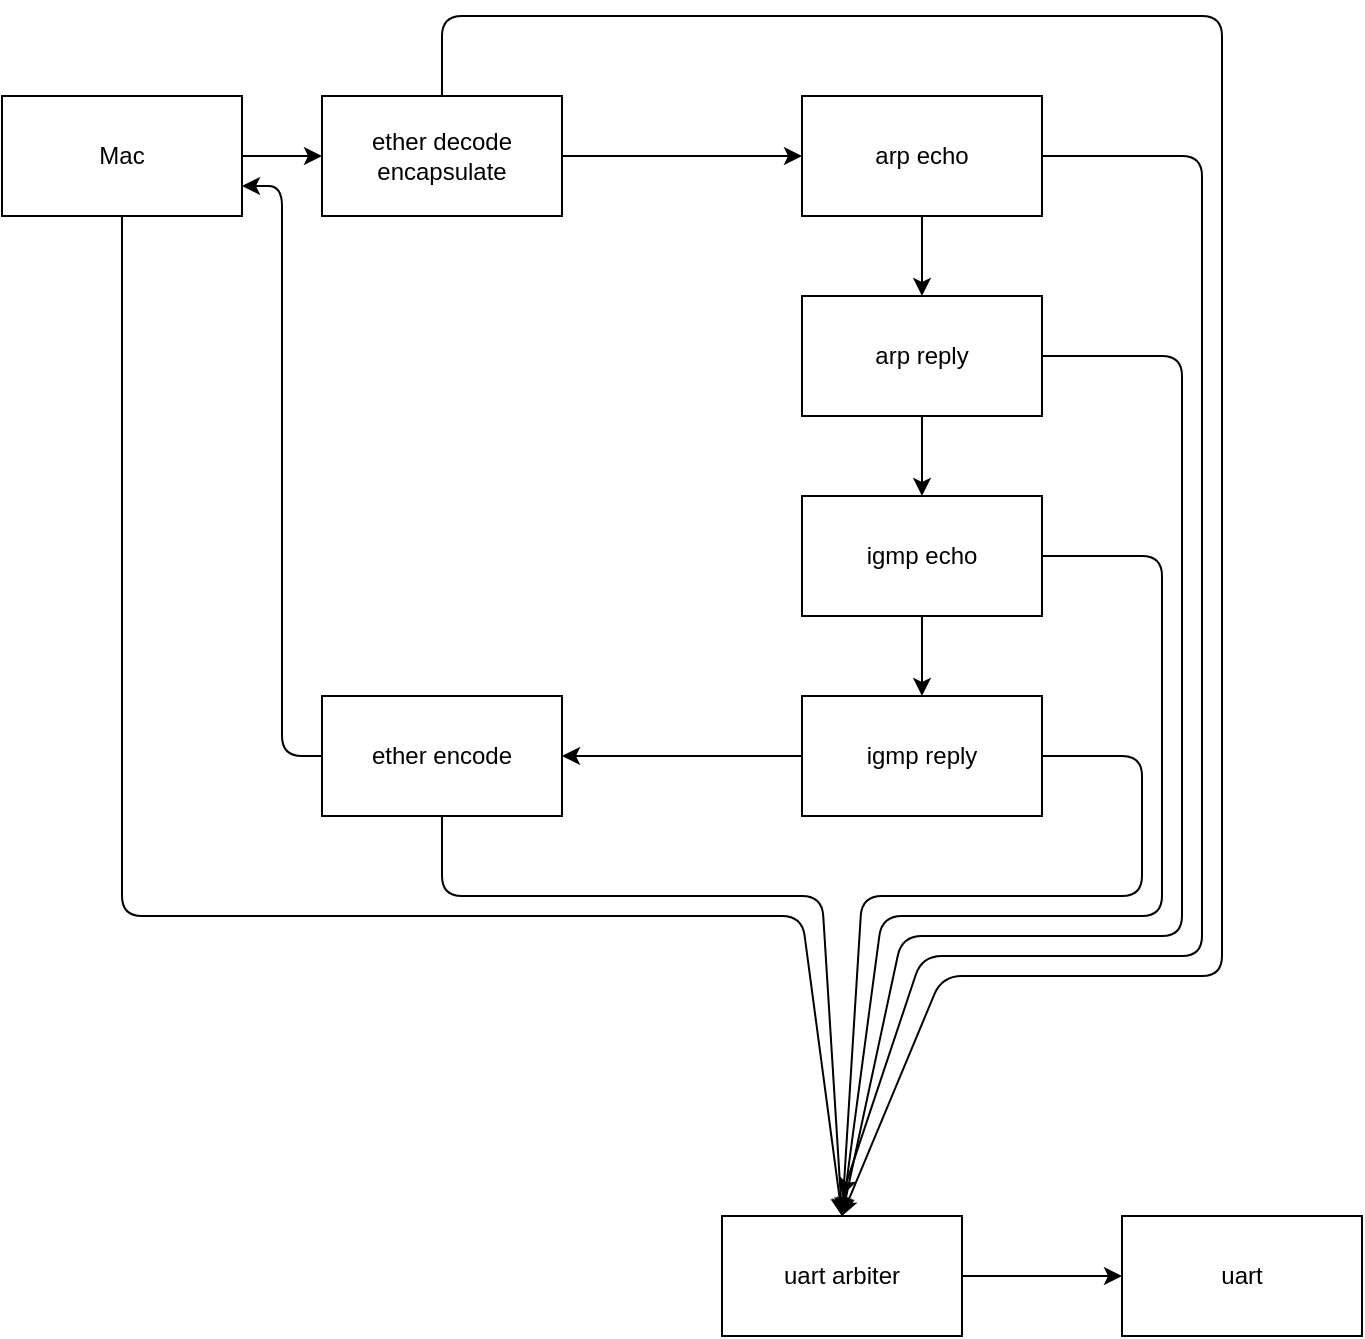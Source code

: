 <mxfile>
    <diagram id="7uTdIvFwEJhW9IrpPe9T" name="Page-1">
        <mxGraphModel dx="1680" dy="981" grid="1" gridSize="10" guides="1" tooltips="1" connect="1" arrows="1" fold="1" page="1" pageScale="1" pageWidth="850" pageHeight="1100" math="0" shadow="0">
            <root>
                <mxCell id="0"/>
                <mxCell id="1" parent="0"/>
                <mxCell id="9" style="edgeStyle=none;html=1;exitX=1;exitY=0.5;exitDx=0;exitDy=0;entryX=0;entryY=0.5;entryDx=0;entryDy=0;" edge="1" parent="1" source="2" target="4">
                    <mxGeometry relative="1" as="geometry"/>
                </mxCell>
                <mxCell id="21" style="edgeStyle=none;html=1;exitX=0.5;exitY=1;exitDx=0;exitDy=0;" edge="1" parent="1" source="2">
                    <mxGeometry relative="1" as="geometry">
                        <mxPoint x="460" y="680" as="targetPoint"/>
                        <Array as="points">
                            <mxPoint x="100" y="530"/>
                            <mxPoint x="440" y="530"/>
                        </Array>
                    </mxGeometry>
                </mxCell>
                <mxCell id="2" value="Mac" style="rounded=0;whiteSpace=wrap;html=1;" vertex="1" parent="1">
                    <mxGeometry x="40" y="120" width="120" height="60" as="geometry"/>
                </mxCell>
                <mxCell id="20" style="edgeStyle=none;html=1;exitX=1;exitY=0.5;exitDx=0;exitDy=0;entryX=0.5;entryY=0;entryDx=0;entryDy=0;" edge="1" parent="1" source="3" target="7">
                    <mxGeometry relative="1" as="geometry">
                        <Array as="points">
                            <mxPoint x="630" y="250"/>
                            <mxPoint x="630" y="540"/>
                            <mxPoint x="490" y="540"/>
                        </Array>
                    </mxGeometry>
                </mxCell>
                <mxCell id="28" value="" style="edgeStyle=none;html=1;" edge="1" parent="1" source="3" target="25">
                    <mxGeometry relative="1" as="geometry"/>
                </mxCell>
                <mxCell id="3" value="arp reply" style="rounded=0;whiteSpace=wrap;html=1;" vertex="1" parent="1">
                    <mxGeometry x="440" y="220" width="120" height="60" as="geometry"/>
                </mxCell>
                <mxCell id="10" style="edgeStyle=none;html=1;entryX=0;entryY=0.5;entryDx=0;entryDy=0;exitX=1;exitY=0.5;exitDx=0;exitDy=0;" edge="1" parent="1" source="4" target="23">
                    <mxGeometry relative="1" as="geometry">
                        <mxPoint x="380" y="200" as="sourcePoint"/>
                    </mxGeometry>
                </mxCell>
                <mxCell id="17" style="edgeStyle=none;html=1;exitX=0.5;exitY=0;exitDx=0;exitDy=0;entryX=0.5;entryY=0;entryDx=0;entryDy=0;" edge="1" parent="1" source="4" target="7">
                    <mxGeometry relative="1" as="geometry">
                        <Array as="points">
                            <mxPoint x="260" y="80"/>
                            <mxPoint x="650" y="80"/>
                            <mxPoint x="650" y="560"/>
                            <mxPoint x="510" y="560"/>
                        </Array>
                    </mxGeometry>
                </mxCell>
                <mxCell id="4" value="ether decode&lt;br&gt;encapsulate" style="rounded=0;whiteSpace=wrap;html=1;" vertex="1" parent="1">
                    <mxGeometry x="200" y="120" width="120" height="60" as="geometry"/>
                </mxCell>
                <mxCell id="15" style="edgeStyle=none;html=1;exitX=0;exitY=0.5;exitDx=0;exitDy=0;entryX=1;entryY=0.5;entryDx=0;entryDy=0;" edge="1" parent="1" source="5" target="12">
                    <mxGeometry relative="1" as="geometry"/>
                </mxCell>
                <mxCell id="19" style="edgeStyle=none;html=1;exitX=1;exitY=0.5;exitDx=0;exitDy=0;" edge="1" parent="1" source="5">
                    <mxGeometry relative="1" as="geometry">
                        <mxPoint x="460" y="680" as="targetPoint"/>
                        <Array as="points">
                            <mxPoint x="610" y="450"/>
                            <mxPoint x="610" y="520"/>
                            <mxPoint x="470" y="520"/>
                        </Array>
                    </mxGeometry>
                </mxCell>
                <mxCell id="5" value="igmp reply" style="rounded=0;whiteSpace=wrap;html=1;" vertex="1" parent="1">
                    <mxGeometry x="440" y="420" width="120" height="60" as="geometry"/>
                </mxCell>
                <mxCell id="6" value="uart" style="rounded=0;whiteSpace=wrap;html=1;" vertex="1" parent="1">
                    <mxGeometry x="600" y="680" width="120" height="60" as="geometry"/>
                </mxCell>
                <mxCell id="8" style="edgeStyle=none;html=1;exitX=1;exitY=0.5;exitDx=0;exitDy=0;entryX=0;entryY=0.5;entryDx=0;entryDy=0;" edge="1" parent="1" source="7" target="6">
                    <mxGeometry relative="1" as="geometry"/>
                </mxCell>
                <mxCell id="7" value="uart arbiter" style="rounded=0;whiteSpace=wrap;html=1;" vertex="1" parent="1">
                    <mxGeometry x="400" y="680" width="120" height="60" as="geometry"/>
                </mxCell>
                <mxCell id="13" style="edgeStyle=none;html=1;exitX=0;exitY=0.5;exitDx=0;exitDy=0;entryX=1;entryY=0.75;entryDx=0;entryDy=0;" edge="1" parent="1" source="12" target="2">
                    <mxGeometry relative="1" as="geometry">
                        <Array as="points">
                            <mxPoint x="180" y="450"/>
                            <mxPoint x="180" y="165"/>
                        </Array>
                    </mxGeometry>
                </mxCell>
                <mxCell id="18" style="edgeStyle=none;html=1;exitX=0.5;exitY=1;exitDx=0;exitDy=0;" edge="1" parent="1" source="12">
                    <mxGeometry relative="1" as="geometry">
                        <mxPoint x="460" y="680" as="targetPoint"/>
                        <Array as="points">
                            <mxPoint x="260" y="520"/>
                            <mxPoint x="450" y="520"/>
                        </Array>
                    </mxGeometry>
                </mxCell>
                <mxCell id="12" value="ether encode" style="rounded=0;whiteSpace=wrap;html=1;" vertex="1" parent="1">
                    <mxGeometry x="200" y="420" width="120" height="60" as="geometry"/>
                </mxCell>
                <mxCell id="24" style="edgeStyle=none;html=1;exitX=0.5;exitY=1;exitDx=0;exitDy=0;entryX=0.5;entryY=0;entryDx=0;entryDy=0;" edge="1" parent="1" source="23" target="3">
                    <mxGeometry relative="1" as="geometry"/>
                </mxCell>
                <mxCell id="30" style="edgeStyle=none;html=1;exitX=1;exitY=0.5;exitDx=0;exitDy=0;" edge="1" parent="1" source="23">
                    <mxGeometry relative="1" as="geometry">
                        <mxPoint x="460" y="670" as="targetPoint"/>
                        <Array as="points">
                            <mxPoint x="640" y="150"/>
                            <mxPoint x="640" y="550"/>
                            <mxPoint x="500" y="550"/>
                        </Array>
                    </mxGeometry>
                </mxCell>
                <mxCell id="23" value="arp echo" style="rounded=0;whiteSpace=wrap;html=1;" vertex="1" parent="1">
                    <mxGeometry x="440" y="120" width="120" height="60" as="geometry"/>
                </mxCell>
                <mxCell id="29" value="" style="edgeStyle=none;html=1;" edge="1" parent="1" source="25" target="5">
                    <mxGeometry relative="1" as="geometry"/>
                </mxCell>
                <mxCell id="31" style="edgeStyle=none;html=1;exitX=1;exitY=0.5;exitDx=0;exitDy=0;" edge="1" parent="1" source="25">
                    <mxGeometry relative="1" as="geometry">
                        <mxPoint x="460" y="680" as="targetPoint"/>
                        <Array as="points">
                            <mxPoint x="620" y="350"/>
                            <mxPoint x="620" y="530"/>
                            <mxPoint x="480" y="530"/>
                        </Array>
                    </mxGeometry>
                </mxCell>
                <mxCell id="25" value="igmp echo" style="rounded=0;whiteSpace=wrap;html=1;" vertex="1" parent="1">
                    <mxGeometry x="440" y="320" width="120" height="60" as="geometry"/>
                </mxCell>
            </root>
        </mxGraphModel>
    </diagram>
</mxfile>